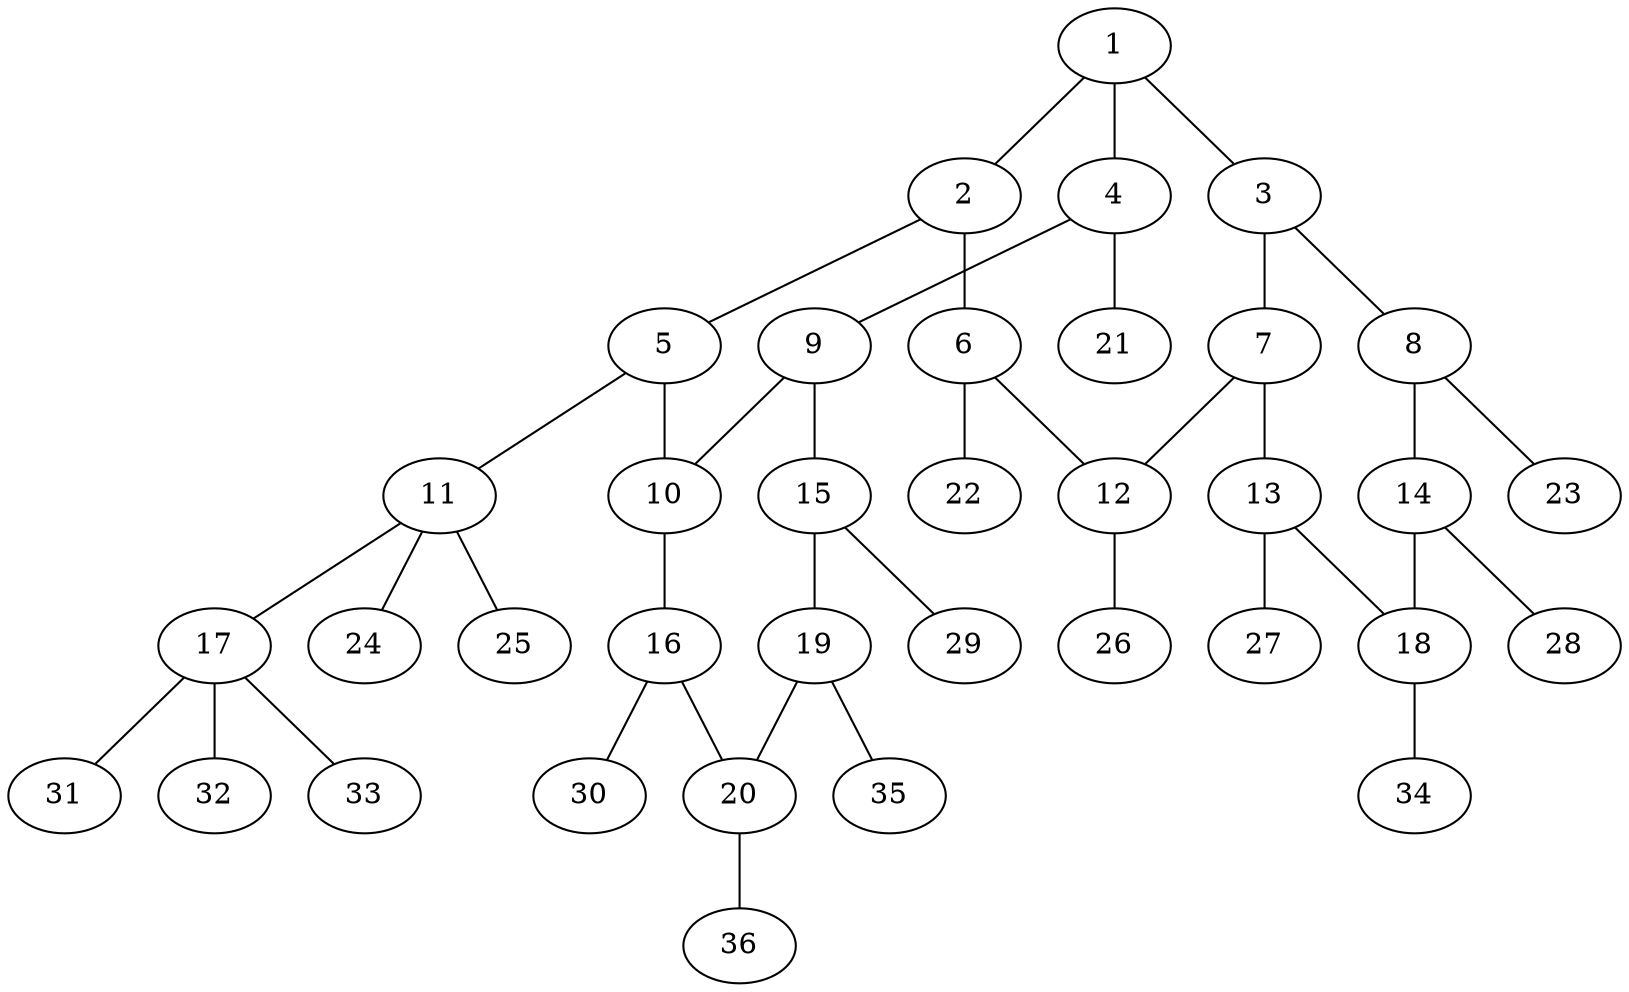 graph molecule_3033 {
	1	 [chem=C];
	2	 [chem=C];
	1 -- 2	 [valence=1];
	3	 [chem=C];
	1 -- 3	 [valence=1];
	4	 [chem=C];
	1 -- 4	 [valence=2];
	5	 [chem=C];
	2 -- 5	 [valence=2];
	6	 [chem=C];
	2 -- 6	 [valence=1];
	7	 [chem=C];
	3 -- 7	 [valence=2];
	8	 [chem=C];
	3 -- 8	 [valence=1];
	9	 [chem=C];
	4 -- 9	 [valence=1];
	21	 [chem=H];
	4 -- 21	 [valence=1];
	10	 [chem=C];
	5 -- 10	 [valence=1];
	11	 [chem=C];
	5 -- 11	 [valence=1];
	12	 [chem=C];
	6 -- 12	 [valence=2];
	22	 [chem=H];
	6 -- 22	 [valence=1];
	7 -- 12	 [valence=1];
	13	 [chem=C];
	7 -- 13	 [valence=1];
	14	 [chem=C];
	8 -- 14	 [valence=2];
	23	 [chem=H];
	8 -- 23	 [valence=1];
	9 -- 10	 [valence=2];
	15	 [chem=C];
	9 -- 15	 [valence=1];
	16	 [chem=C];
	10 -- 16	 [valence=1];
	17	 [chem=C];
	11 -- 17	 [valence=1];
	24	 [chem=H];
	11 -- 24	 [valence=1];
	25	 [chem=H];
	11 -- 25	 [valence=1];
	26	 [chem=H];
	12 -- 26	 [valence=1];
	18	 [chem=C];
	13 -- 18	 [valence=2];
	27	 [chem=H];
	13 -- 27	 [valence=1];
	14 -- 18	 [valence=1];
	28	 [chem=H];
	14 -- 28	 [valence=1];
	19	 [chem=C];
	15 -- 19	 [valence=2];
	29	 [chem=H];
	15 -- 29	 [valence=1];
	20	 [chem=C];
	16 -- 20	 [valence=2];
	30	 [chem=H];
	16 -- 30	 [valence=1];
	31	 [chem=H];
	17 -- 31	 [valence=1];
	32	 [chem=H];
	17 -- 32	 [valence=1];
	33	 [chem=H];
	17 -- 33	 [valence=1];
	34	 [chem=H];
	18 -- 34	 [valence=1];
	19 -- 20	 [valence=1];
	35	 [chem=H];
	19 -- 35	 [valence=1];
	36	 [chem=H];
	20 -- 36	 [valence=1];
}
